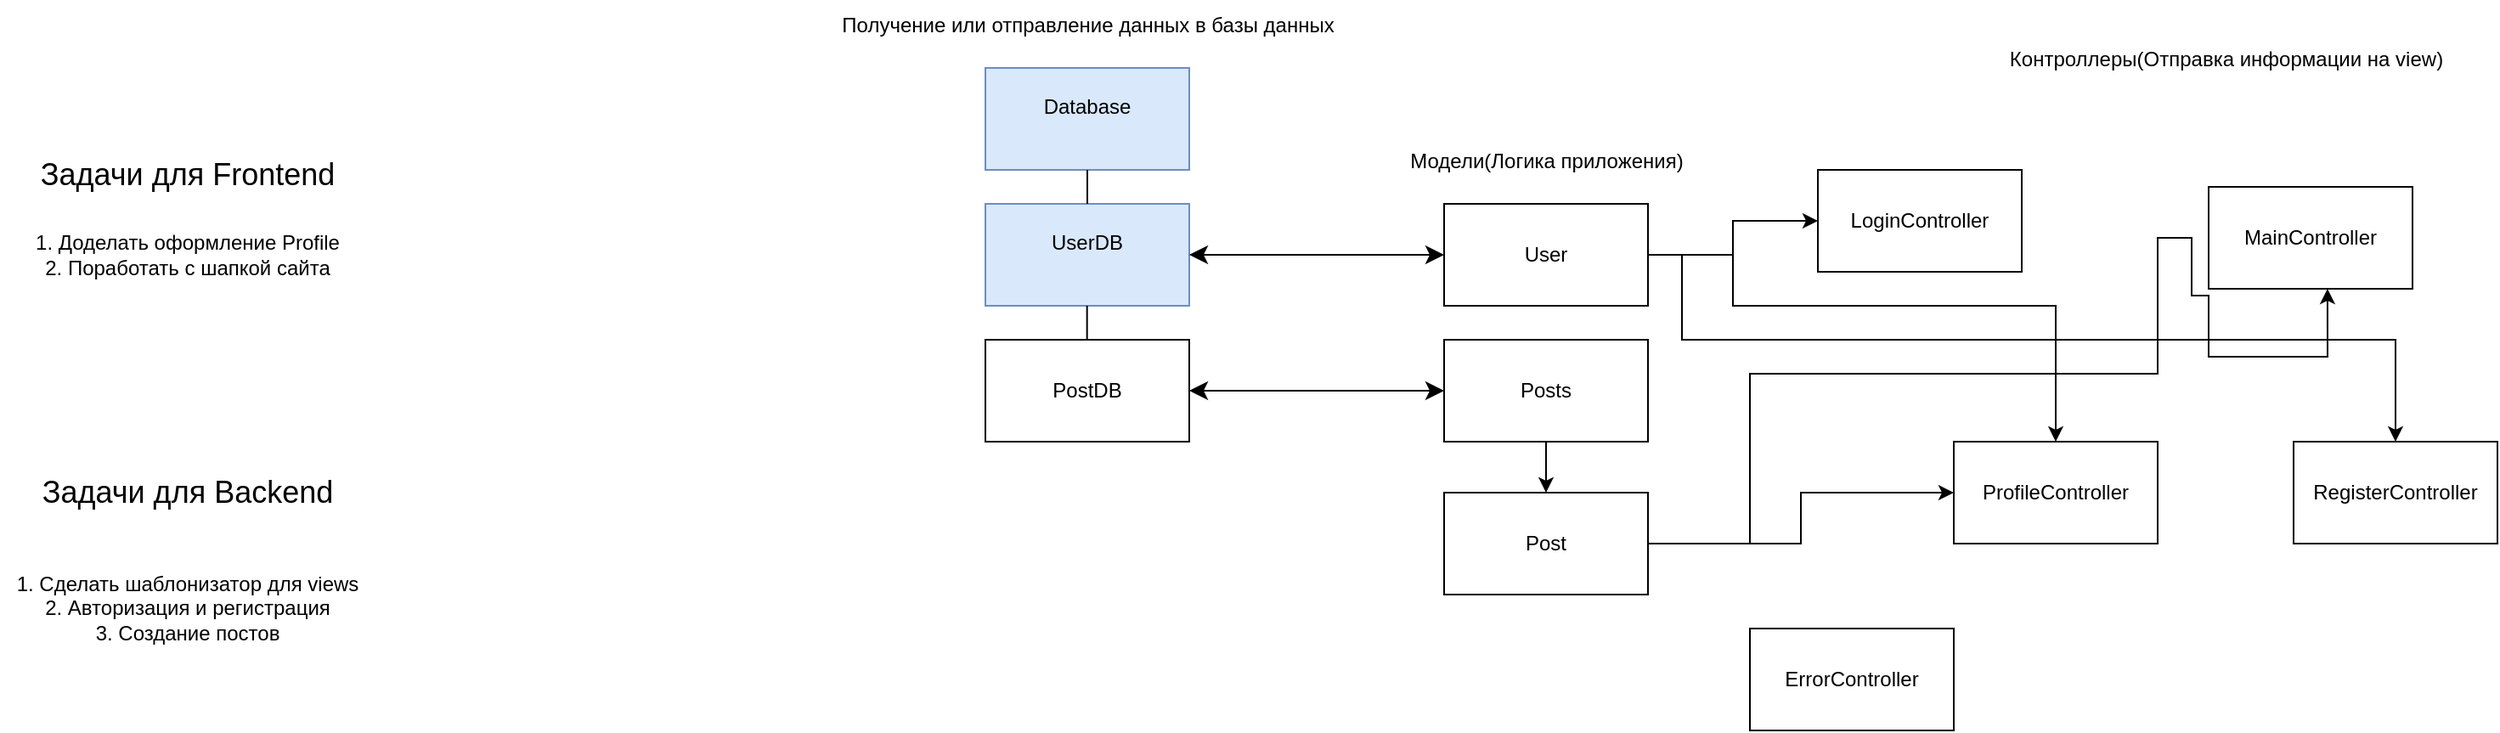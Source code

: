 <mxfile version="24.0.5" type="github">
  <diagram name="Страница — 1" id="21jAhnZWm8zcNEmivTo1">
    <mxGraphModel dx="1386" dy="767" grid="1" gridSize="10" guides="1" tooltips="1" connect="1" arrows="1" fold="1" page="1" pageScale="1" pageWidth="827" pageHeight="1169" math="0" shadow="0">
      <root>
        <mxCell id="0" />
        <mxCell id="1" parent="0" />
        <mxCell id="LlzyIX95xZJAjgEbzOEd-1" value="Database&lt;div&gt;&lt;br&gt;&lt;/div&gt;" style="rounded=0;whiteSpace=wrap;html=1;fillColor=#dae8fc;strokeColor=#6c8ebf;" vertex="1" parent="1">
          <mxGeometry x="630" y="100" width="120" height="60" as="geometry" />
        </mxCell>
        <mxCell id="LlzyIX95xZJAjgEbzOEd-2" value="UserDB&lt;div&gt;&lt;br&gt;&lt;/div&gt;" style="whiteSpace=wrap;html=1;fillColor=#dae8fc;strokeColor=#6c8ebf;" vertex="1" parent="1">
          <mxGeometry x="630" y="180" width="120" height="60" as="geometry" />
        </mxCell>
        <mxCell id="LlzyIX95xZJAjgEbzOEd-3" value="PostDB" style="whiteSpace=wrap;html=1;" vertex="1" parent="1">
          <mxGeometry x="630" y="260" width="120" height="60" as="geometry" />
        </mxCell>
        <mxCell id="LlzyIX95xZJAjgEbzOEd-5" value="" style="endArrow=none;html=1;rounded=0;exitX=0.5;exitY=0;exitDx=0;exitDy=0;entryX=0.5;entryY=1;entryDx=0;entryDy=0;" edge="1" parent="1" source="LlzyIX95xZJAjgEbzOEd-2" target="LlzyIX95xZJAjgEbzOEd-1">
          <mxGeometry width="50" height="50" relative="1" as="geometry">
            <mxPoint x="650" y="210" as="sourcePoint" />
            <mxPoint x="700" y="160" as="targetPoint" />
          </mxGeometry>
        </mxCell>
        <mxCell id="LlzyIX95xZJAjgEbzOEd-6" value="" style="endArrow=none;html=1;rounded=0;exitX=0.5;exitY=0;exitDx=0;exitDy=0;entryX=0.5;entryY=1;entryDx=0;entryDy=0;" edge="1" parent="1">
          <mxGeometry width="50" height="50" relative="1" as="geometry">
            <mxPoint x="689.83" y="260" as="sourcePoint" />
            <mxPoint x="689.83" y="240" as="targetPoint" />
          </mxGeometry>
        </mxCell>
        <mxCell id="LlzyIX95xZJAjgEbzOEd-7" value="Получение или отправление данных в базы данных" style="text;html=1;align=center;verticalAlign=middle;resizable=0;points=[];autosize=1;strokeColor=none;fillColor=none;" vertex="1" parent="1">
          <mxGeometry x="535" y="60" width="310" height="30" as="geometry" />
        </mxCell>
        <mxCell id="LlzyIX95xZJAjgEbzOEd-28" style="edgeStyle=orthogonalEdgeStyle;rounded=0;orthogonalLoop=1;jettySize=auto;html=1;exitX=1;exitY=0.5;exitDx=0;exitDy=0;entryX=0;entryY=0.5;entryDx=0;entryDy=0;" edge="1" parent="1" source="LlzyIX95xZJAjgEbzOEd-8" target="LlzyIX95xZJAjgEbzOEd-18">
          <mxGeometry relative="1" as="geometry" />
        </mxCell>
        <mxCell id="LlzyIX95xZJAjgEbzOEd-29" style="edgeStyle=orthogonalEdgeStyle;rounded=0;orthogonalLoop=1;jettySize=auto;html=1;exitX=1;exitY=0.5;exitDx=0;exitDy=0;entryX=0.5;entryY=0;entryDx=0;entryDy=0;" edge="1" parent="1" source="LlzyIX95xZJAjgEbzOEd-8" target="LlzyIX95xZJAjgEbzOEd-22">
          <mxGeometry relative="1" as="geometry">
            <Array as="points">
              <mxPoint x="1040" y="210" />
              <mxPoint x="1040" y="260" />
              <mxPoint x="1460" y="260" />
            </Array>
          </mxGeometry>
        </mxCell>
        <mxCell id="LlzyIX95xZJAjgEbzOEd-30" style="edgeStyle=orthogonalEdgeStyle;rounded=0;orthogonalLoop=1;jettySize=auto;html=1;exitX=1;exitY=0.5;exitDx=0;exitDy=0;entryX=0.5;entryY=0;entryDx=0;entryDy=0;" edge="1" parent="1" source="LlzyIX95xZJAjgEbzOEd-8" target="LlzyIX95xZJAjgEbzOEd-21">
          <mxGeometry relative="1" as="geometry">
            <Array as="points">
              <mxPoint x="1070" y="210" />
              <mxPoint x="1070" y="240" />
              <mxPoint x="1260" y="240" />
            </Array>
          </mxGeometry>
        </mxCell>
        <mxCell id="LlzyIX95xZJAjgEbzOEd-8" value="User" style="whiteSpace=wrap;html=1;" vertex="1" parent="1">
          <mxGeometry x="900" y="180" width="120" height="60" as="geometry" />
        </mxCell>
        <mxCell id="LlzyIX95xZJAjgEbzOEd-26" style="edgeStyle=orthogonalEdgeStyle;rounded=0;orthogonalLoop=1;jettySize=auto;html=1;exitX=1;exitY=0.5;exitDx=0;exitDy=0;entryX=0.583;entryY=1;entryDx=0;entryDy=0;entryPerimeter=0;" edge="1" parent="1" source="LlzyIX95xZJAjgEbzOEd-9" target="LlzyIX95xZJAjgEbzOEd-20">
          <mxGeometry relative="1" as="geometry">
            <mxPoint x="1420" y="270" as="targetPoint" />
            <Array as="points">
              <mxPoint x="1080" y="380" />
              <mxPoint x="1080" y="280" />
              <mxPoint x="1320" y="280" />
              <mxPoint x="1320" y="200" />
              <mxPoint x="1340" y="200" />
              <mxPoint x="1340" y="234" />
              <mxPoint x="1350" y="234" />
              <mxPoint x="1350" y="270" />
              <mxPoint x="1420" y="270" />
            </Array>
          </mxGeometry>
        </mxCell>
        <mxCell id="LlzyIX95xZJAjgEbzOEd-27" style="edgeStyle=orthogonalEdgeStyle;rounded=0;orthogonalLoop=1;jettySize=auto;html=1;exitX=1;exitY=0.5;exitDx=0;exitDy=0;entryX=0;entryY=0.5;entryDx=0;entryDy=0;" edge="1" parent="1" source="LlzyIX95xZJAjgEbzOEd-9" target="LlzyIX95xZJAjgEbzOEd-21">
          <mxGeometry relative="1" as="geometry" />
        </mxCell>
        <mxCell id="LlzyIX95xZJAjgEbzOEd-9" value="Post" style="whiteSpace=wrap;html=1;" vertex="1" parent="1">
          <mxGeometry x="900" y="350" width="120" height="60" as="geometry" />
        </mxCell>
        <mxCell id="LlzyIX95xZJAjgEbzOEd-10" value="Модели(Логика приложения)" style="text;html=1;align=center;verticalAlign=middle;resizable=0;points=[];autosize=1;strokeColor=none;fillColor=none;" vertex="1" parent="1">
          <mxGeometry x="870" y="140" width="180" height="30" as="geometry" />
        </mxCell>
        <mxCell id="LlzyIX95xZJAjgEbzOEd-11" value="Posts" style="whiteSpace=wrap;html=1;" vertex="1" parent="1">
          <mxGeometry x="900" y="260" width="120" height="60" as="geometry" />
        </mxCell>
        <mxCell id="LlzyIX95xZJAjgEbzOEd-13" value="" style="edgeStyle=none;orthogonalLoop=1;jettySize=auto;html=1;rounded=0;entryX=0.5;entryY=0;entryDx=0;entryDy=0;exitX=0.5;exitY=1;exitDx=0;exitDy=0;" edge="1" parent="1" source="LlzyIX95xZJAjgEbzOEd-11" target="LlzyIX95xZJAjgEbzOEd-9">
          <mxGeometry width="100" relative="1" as="geometry">
            <mxPoint x="1150" y="160" as="sourcePoint" />
            <mxPoint x="1250" y="170" as="targetPoint" />
            <Array as="points" />
          </mxGeometry>
        </mxCell>
        <mxCell id="LlzyIX95xZJAjgEbzOEd-14" value="" style="edgeStyle=none;orthogonalLoop=1;jettySize=auto;html=1;endArrow=classic;startArrow=classic;endSize=8;startSize=8;rounded=0;entryX=0;entryY=0.5;entryDx=0;entryDy=0;exitX=1;exitY=0.5;exitDx=0;exitDy=0;" edge="1" parent="1" source="LlzyIX95xZJAjgEbzOEd-2" target="LlzyIX95xZJAjgEbzOEd-8">
          <mxGeometry width="100" relative="1" as="geometry">
            <mxPoint x="770" y="210" as="sourcePoint" />
            <mxPoint x="870" y="210" as="targetPoint" />
            <Array as="points" />
          </mxGeometry>
        </mxCell>
        <mxCell id="LlzyIX95xZJAjgEbzOEd-15" value="" style="edgeStyle=none;orthogonalLoop=1;jettySize=auto;html=1;endArrow=classic;startArrow=classic;endSize=8;startSize=8;rounded=0;exitX=1;exitY=0.5;exitDx=0;exitDy=0;entryX=0;entryY=0.5;entryDx=0;entryDy=0;" edge="1" parent="1" source="LlzyIX95xZJAjgEbzOEd-3" target="LlzyIX95xZJAjgEbzOEd-11">
          <mxGeometry width="100" relative="1" as="geometry">
            <mxPoint x="850" y="250" as="sourcePoint" />
            <mxPoint x="950" y="250" as="targetPoint" />
            <Array as="points" />
          </mxGeometry>
        </mxCell>
        <mxCell id="LlzyIX95xZJAjgEbzOEd-17" value="Контроллеры(Отправка информации на view&lt;span style=&quot;background-color: initial;&quot;&gt;)&lt;/span&gt;" style="text;html=1;align=center;verticalAlign=middle;resizable=0;points=[];autosize=1;strokeColor=none;fillColor=none;" vertex="1" parent="1">
          <mxGeometry x="1220" y="80" width="280" height="30" as="geometry" />
        </mxCell>
        <mxCell id="LlzyIX95xZJAjgEbzOEd-18" value="LoginController" style="whiteSpace=wrap;html=1;" vertex="1" parent="1">
          <mxGeometry x="1120" y="160" width="120" height="60" as="geometry" />
        </mxCell>
        <mxCell id="LlzyIX95xZJAjgEbzOEd-19" value="ErrorController" style="whiteSpace=wrap;html=1;" vertex="1" parent="1">
          <mxGeometry x="1080" y="430" width="120" height="60" as="geometry" />
        </mxCell>
        <mxCell id="LlzyIX95xZJAjgEbzOEd-20" value="MainController" style="whiteSpace=wrap;html=1;" vertex="1" parent="1">
          <mxGeometry x="1350" y="170" width="120" height="60" as="geometry" />
        </mxCell>
        <mxCell id="LlzyIX95xZJAjgEbzOEd-21" value="ProfileController" style="whiteSpace=wrap;html=1;" vertex="1" parent="1">
          <mxGeometry x="1200" y="320" width="120" height="60" as="geometry" />
        </mxCell>
        <mxCell id="LlzyIX95xZJAjgEbzOEd-22" value="RegisterController" style="whiteSpace=wrap;html=1;" vertex="1" parent="1">
          <mxGeometry x="1400" y="320" width="120" height="60" as="geometry" />
        </mxCell>
        <mxCell id="LlzyIX95xZJAjgEbzOEd-31" value="&lt;font style=&quot;font-size: 18px;&quot;&gt;Задачи для Frontend&lt;/font&gt;" style="text;html=1;align=center;verticalAlign=middle;resizable=0;points=[];autosize=1;strokeColor=none;fillColor=none;" vertex="1" parent="1">
          <mxGeometry x="60" y="143" width="200" height="40" as="geometry" />
        </mxCell>
        <mxCell id="LlzyIX95xZJAjgEbzOEd-32" value="1. Доделать оформление Profile&lt;div&gt;2. Поработать с шапкой сайта&lt;/div&gt;" style="text;html=1;align=center;verticalAlign=middle;resizable=0;points=[];autosize=1;strokeColor=none;fillColor=none;" vertex="1" parent="1">
          <mxGeometry x="60" y="190" width="200" height="40" as="geometry" />
        </mxCell>
        <mxCell id="LlzyIX95xZJAjgEbzOEd-33" value="&lt;font style=&quot;font-size: 18px;&quot;&gt;Задачи для Backend&lt;/font&gt;" style="text;html=1;align=center;verticalAlign=middle;resizable=0;points=[];autosize=1;strokeColor=none;fillColor=none;" vertex="1" parent="1">
          <mxGeometry x="65" y="330" width="190" height="40" as="geometry" />
        </mxCell>
        <mxCell id="LlzyIX95xZJAjgEbzOEd-34" value="1. Сделать шаблонизатор для views&lt;div&gt;2. Авторизация и регистрация&lt;/div&gt;&lt;div&gt;3. Создание постов&lt;/div&gt;&lt;div&gt;&lt;br&gt;&lt;/div&gt;" style="text;html=1;align=center;verticalAlign=middle;resizable=0;points=[];autosize=1;strokeColor=none;fillColor=none;" vertex="1" parent="1">
          <mxGeometry x="50" y="390" width="220" height="70" as="geometry" />
        </mxCell>
      </root>
    </mxGraphModel>
  </diagram>
</mxfile>
